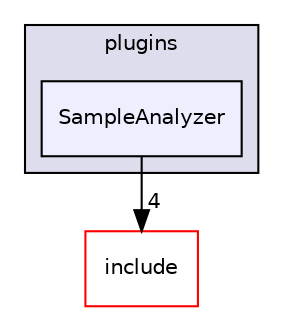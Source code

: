 digraph "lib/Analysis/plugins/SampleAnalyzer" {
  bgcolor=transparent;
  compound=true
  node [ fontsize="10", fontname="Helvetica"];
  edge [ labelfontsize="10", labelfontname="Helvetica"];
  subgraph clusterdir_2f869243df53c051832d884dd11d6ad8 {
    graph [ bgcolor="#ddddee", pencolor="black", label="plugins" fontname="Helvetica", fontsize="10", URL="dir_2f869243df53c051832d884dd11d6ad8.html"]
  dir_57c46f4d7163568f3809ca5b5f32b6d0 [shape=box, label="SampleAnalyzer", style="filled", fillcolor="#eeeeff", pencolor="black", URL="dir_57c46f4d7163568f3809ca5b5f32b6d0.html"];
  }
  dir_d44c64559bbebec7f509842c48db8b23 [shape=box label="include" color="red" URL="dir_d44c64559bbebec7f509842c48db8b23.html"];
  dir_57c46f4d7163568f3809ca5b5f32b6d0->dir_d44c64559bbebec7f509842c48db8b23 [headlabel="4", labeldistance=1.5 headhref="dir_000029_000001.html"];
}
